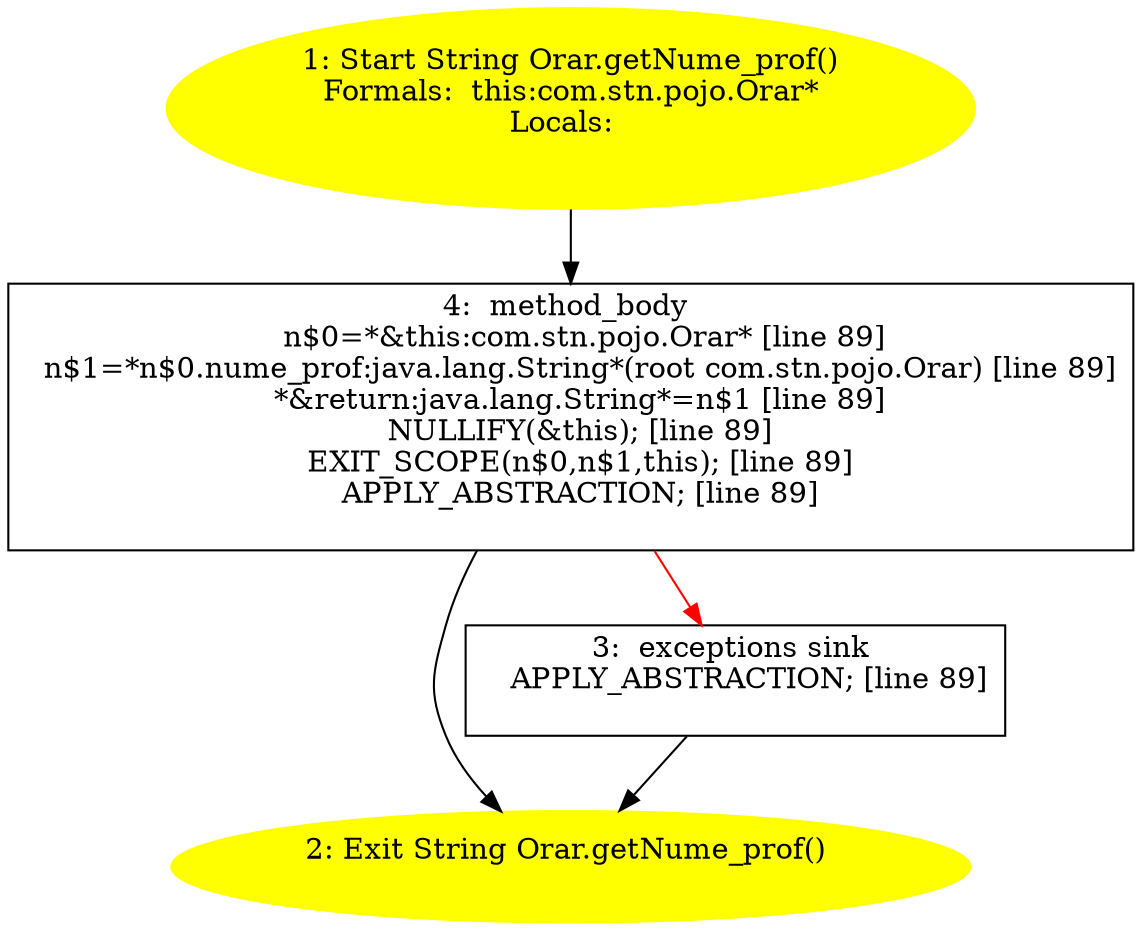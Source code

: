 /* @generated */
digraph cfg {
"com.stn.pojo.Orar.getNume_prof():java.lang.String.cfc87f922eba7d53206b9181fe2cd3c7_1" [label="1: Start String Orar.getNume_prof()\nFormals:  this:com.stn.pojo.Orar*\nLocals:  \n  " color=yellow style=filled]
	

	 "com.stn.pojo.Orar.getNume_prof():java.lang.String.cfc87f922eba7d53206b9181fe2cd3c7_1" -> "com.stn.pojo.Orar.getNume_prof():java.lang.String.cfc87f922eba7d53206b9181fe2cd3c7_4" ;
"com.stn.pojo.Orar.getNume_prof():java.lang.String.cfc87f922eba7d53206b9181fe2cd3c7_2" [label="2: Exit String Orar.getNume_prof() \n  " color=yellow style=filled]
	

"com.stn.pojo.Orar.getNume_prof():java.lang.String.cfc87f922eba7d53206b9181fe2cd3c7_3" [label="3:  exceptions sink \n   APPLY_ABSTRACTION; [line 89]\n " shape="box"]
	

	 "com.stn.pojo.Orar.getNume_prof():java.lang.String.cfc87f922eba7d53206b9181fe2cd3c7_3" -> "com.stn.pojo.Orar.getNume_prof():java.lang.String.cfc87f922eba7d53206b9181fe2cd3c7_2" ;
"com.stn.pojo.Orar.getNume_prof():java.lang.String.cfc87f922eba7d53206b9181fe2cd3c7_4" [label="4:  method_body \n   n$0=*&this:com.stn.pojo.Orar* [line 89]\n  n$1=*n$0.nume_prof:java.lang.String*(root com.stn.pojo.Orar) [line 89]\n  *&return:java.lang.String*=n$1 [line 89]\n  NULLIFY(&this); [line 89]\n  EXIT_SCOPE(n$0,n$1,this); [line 89]\n  APPLY_ABSTRACTION; [line 89]\n " shape="box"]
	

	 "com.stn.pojo.Orar.getNume_prof():java.lang.String.cfc87f922eba7d53206b9181fe2cd3c7_4" -> "com.stn.pojo.Orar.getNume_prof():java.lang.String.cfc87f922eba7d53206b9181fe2cd3c7_2" ;
	 "com.stn.pojo.Orar.getNume_prof():java.lang.String.cfc87f922eba7d53206b9181fe2cd3c7_4" -> "com.stn.pojo.Orar.getNume_prof():java.lang.String.cfc87f922eba7d53206b9181fe2cd3c7_3" [color="red" ];
}

